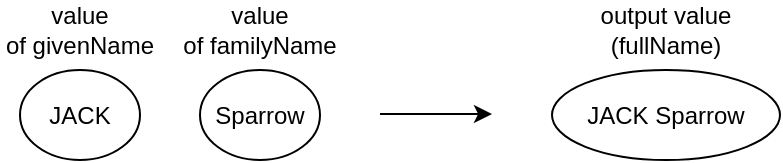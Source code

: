 <mxfile version="13.0.3" type="device"><diagram id="YCOg6omnFBf0Z2jtZBf2" name="Page-1"><mxGraphModel dx="1086" dy="966" grid="1" gridSize="10" guides="1" tooltips="1" connect="1" arrows="1" fold="1" page="1" pageScale="1" pageWidth="827" pageHeight="1169" math="0" shadow="0"><root><mxCell id="0"/><mxCell id="1" parent="0"/><mxCell id="5KRt6ZqHlSnUy4kQ7QpA-37" value="JACK" style="ellipse;whiteSpace=wrap;html=1;" parent="1" vertex="1"><mxGeometry x="100" y="670" width="60" height="45" as="geometry"/></mxCell><mxCell id="5KRt6ZqHlSnUy4kQ7QpA-38" value="Sparrow" style="ellipse;whiteSpace=wrap;html=1;" parent="1" vertex="1"><mxGeometry x="190" y="670" width="60" height="45" as="geometry"/></mxCell><mxCell id="5KRt6ZqHlSnUy4kQ7QpA-41" style="edgeStyle=orthogonalEdgeStyle;rounded=0;orthogonalLoop=1;jettySize=auto;html=1;exitX=1;exitY=0.5;exitDx=0;exitDy=0;" parent="1" edge="1"><mxGeometry relative="1" as="geometry"><mxPoint x="280" y="692" as="sourcePoint"/><mxPoint x="336" y="692" as="targetPoint"/></mxGeometry></mxCell><mxCell id="5KRt6ZqHlSnUy4kQ7QpA-42" value="JACK Sparrow" style="ellipse;whiteSpace=wrap;html=1;" parent="1" vertex="1"><mxGeometry x="366" y="670" width="114" height="45" as="geometry"/></mxCell><mxCell id="-PhXBqc7swjOtzvtHgb5-2" value="value &lt;br&gt;of givenName" style="text;html=1;strokeColor=none;fillColor=none;align=center;verticalAlign=middle;whiteSpace=wrap;rounded=0;" parent="1" vertex="1"><mxGeometry x="90" y="640" width="80" height="20" as="geometry"/></mxCell><mxCell id="-PhXBqc7swjOtzvtHgb5-5" value="value&lt;br&gt;of familyName" style="text;html=1;strokeColor=none;fillColor=none;align=center;verticalAlign=middle;whiteSpace=wrap;rounded=0;" parent="1" vertex="1"><mxGeometry x="180" y="640" width="80" height="20" as="geometry"/></mxCell><mxCell id="-PhXBqc7swjOtzvtHgb5-7" value="output value (fullName)" style="text;html=1;strokeColor=none;fillColor=none;align=center;verticalAlign=middle;whiteSpace=wrap;rounded=0;" parent="1" vertex="1"><mxGeometry x="376" y="640" width="94" height="20" as="geometry"/></mxCell></root></mxGraphModel></diagram></mxfile>